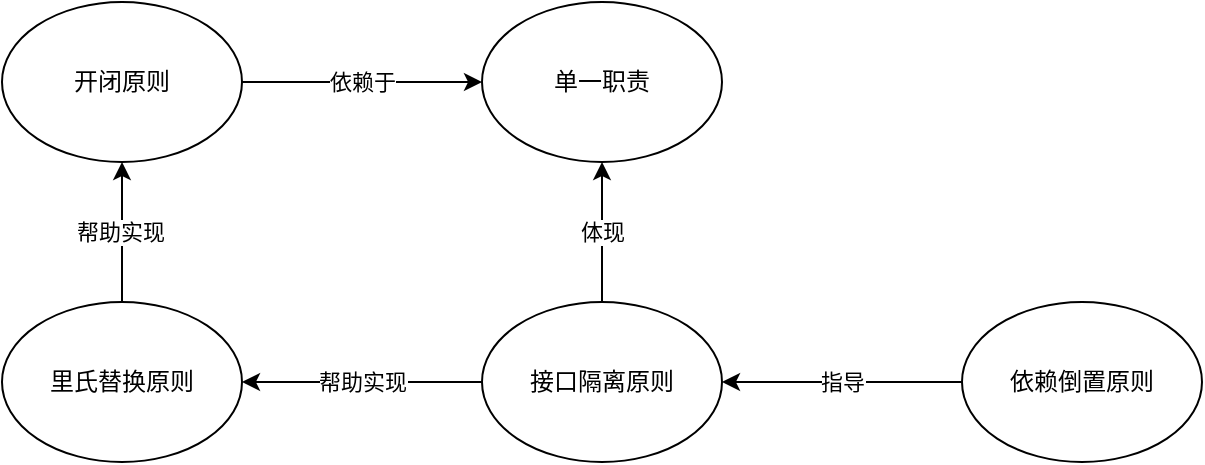<mxfile version="17.5.0" type="github">
  <diagram id="oGg2udWeHCRcALzxXlap" name="Page-1">
    <mxGraphModel dx="1186" dy="739" grid="1" gridSize="10" guides="1" tooltips="1" connect="1" arrows="1" fold="1" page="1" pageScale="1" pageWidth="827" pageHeight="1169" math="0" shadow="0">
      <root>
        <mxCell id="0" />
        <mxCell id="1" parent="0" />
        <mxCell id="HMWG5LLuMd7ruzm7G8Ch-10" value="依赖于" style="edgeStyle=orthogonalEdgeStyle;rounded=0;orthogonalLoop=1;jettySize=auto;html=1;" edge="1" parent="1" source="HMWG5LLuMd7ruzm7G8Ch-1" target="HMWG5LLuMd7ruzm7G8Ch-2">
          <mxGeometry relative="1" as="geometry" />
        </mxCell>
        <mxCell id="HMWG5LLuMd7ruzm7G8Ch-1" value="开闭原则" style="ellipse;whiteSpace=wrap;html=1;flipH=1;flipV=1;" vertex="1" parent="1">
          <mxGeometry x="120" y="240" width="120" height="80" as="geometry" />
        </mxCell>
        <mxCell id="HMWG5LLuMd7ruzm7G8Ch-2" value="单一职责" style="ellipse;whiteSpace=wrap;html=1;flipH=1;flipV=1;" vertex="1" parent="1">
          <mxGeometry x="360" y="240" width="120" height="80" as="geometry" />
        </mxCell>
        <mxCell id="HMWG5LLuMd7ruzm7G8Ch-7" style="edgeStyle=orthogonalEdgeStyle;rounded=0;orthogonalLoop=1;jettySize=auto;html=1;entryX=0.5;entryY=1;entryDx=0;entryDy=0;" edge="1" parent="1" source="HMWG5LLuMd7ruzm7G8Ch-3" target="HMWG5LLuMd7ruzm7G8Ch-1">
          <mxGeometry relative="1" as="geometry" />
        </mxCell>
        <mxCell id="HMWG5LLuMd7ruzm7G8Ch-8" value="帮助实现" style="edgeLabel;html=1;align=center;verticalAlign=middle;resizable=0;points=[];" vertex="1" connectable="0" parent="HMWG5LLuMd7ruzm7G8Ch-7">
          <mxGeometry y="1" relative="1" as="geometry">
            <mxPoint as="offset" />
          </mxGeometry>
        </mxCell>
        <mxCell id="HMWG5LLuMd7ruzm7G8Ch-11" value="体现" style="edgeStyle=orthogonalEdgeStyle;rounded=0;orthogonalLoop=1;jettySize=auto;html=1;entryX=0.5;entryY=1;entryDx=0;entryDy=0;" edge="1" parent="1" source="HMWG5LLuMd7ruzm7G8Ch-4" target="HMWG5LLuMd7ruzm7G8Ch-2">
          <mxGeometry relative="1" as="geometry" />
        </mxCell>
        <mxCell id="HMWG5LLuMd7ruzm7G8Ch-3" value="里氏替换原则" style="ellipse;whiteSpace=wrap;html=1;flipV=1;flipH=1;" vertex="1" parent="1">
          <mxGeometry x="120" y="390" width="120" height="80" as="geometry" />
        </mxCell>
        <mxCell id="HMWG5LLuMd7ruzm7G8Ch-9" value="帮助实现" style="edgeStyle=orthogonalEdgeStyle;rounded=0;orthogonalLoop=1;jettySize=auto;html=1;" edge="1" parent="1" source="HMWG5LLuMd7ruzm7G8Ch-4" target="HMWG5LLuMd7ruzm7G8Ch-3">
          <mxGeometry relative="1" as="geometry" />
        </mxCell>
        <mxCell id="HMWG5LLuMd7ruzm7G8Ch-4" value="接口隔离原则" style="ellipse;whiteSpace=wrap;html=1;flipV=1;flipH=1;" vertex="1" parent="1">
          <mxGeometry x="360" y="390" width="120" height="80" as="geometry" />
        </mxCell>
        <mxCell id="HMWG5LLuMd7ruzm7G8Ch-12" value="指导" style="edgeStyle=orthogonalEdgeStyle;rounded=0;orthogonalLoop=1;jettySize=auto;html=1;" edge="1" parent="1" source="HMWG5LLuMd7ruzm7G8Ch-5" target="HMWG5LLuMd7ruzm7G8Ch-4">
          <mxGeometry relative="1" as="geometry" />
        </mxCell>
        <mxCell id="HMWG5LLuMd7ruzm7G8Ch-5" value="依赖倒置原则" style="ellipse;whiteSpace=wrap;html=1;flipV=1;flipH=1;" vertex="1" parent="1">
          <mxGeometry x="600" y="390" width="120" height="80" as="geometry" />
        </mxCell>
      </root>
    </mxGraphModel>
  </diagram>
</mxfile>
